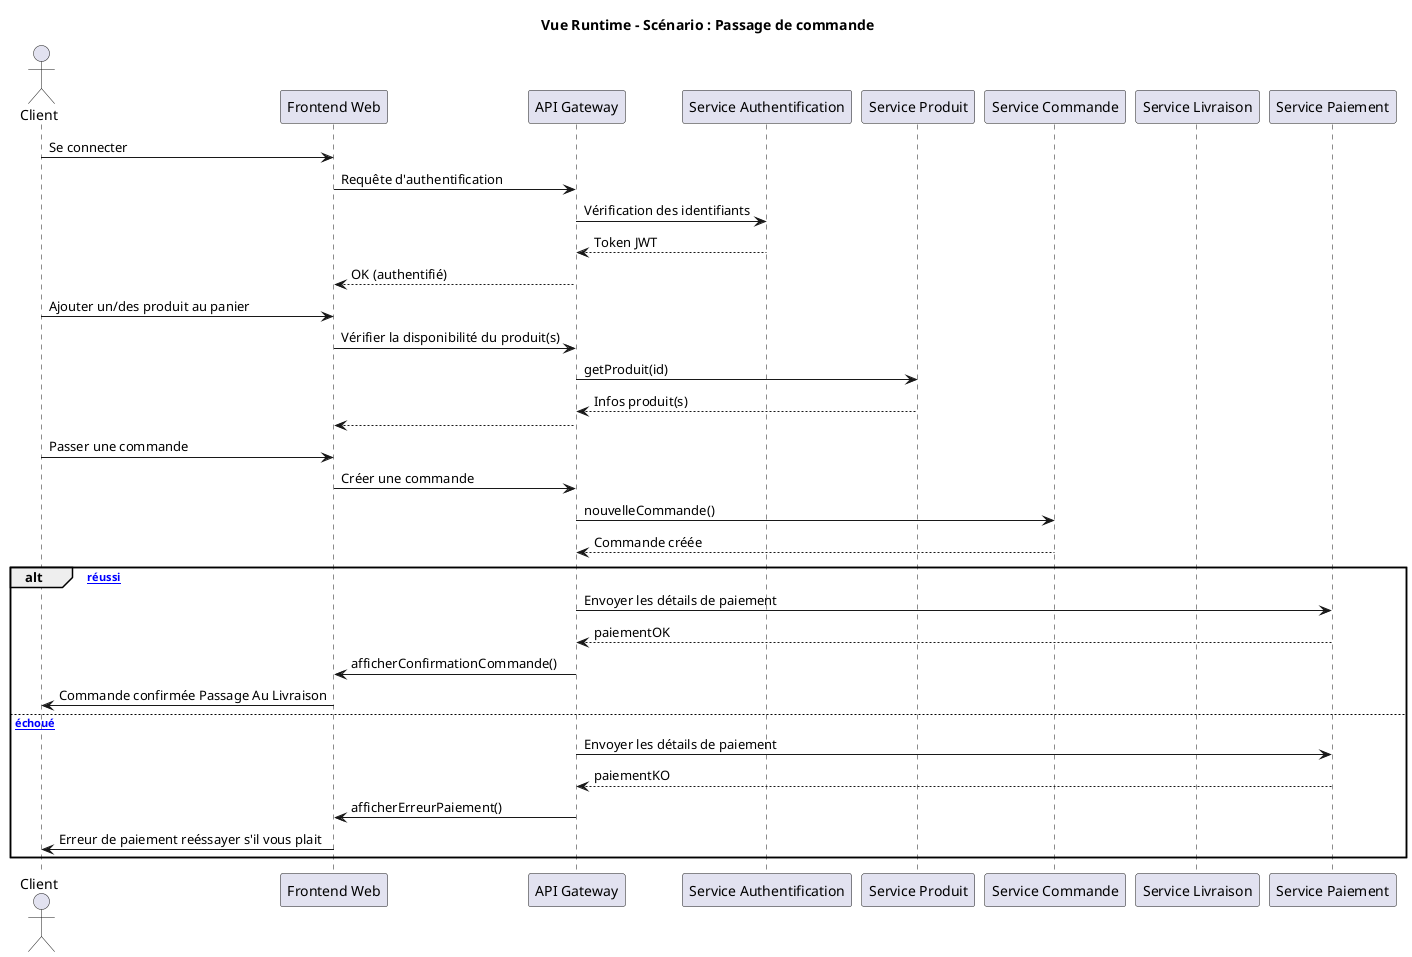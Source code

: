 @startuml
title Vue Runtime - Scénario : Passage de commande

actor Client
participant "Frontend Web" as Frontend
participant "API Gateway" as APIGateway
participant "Service Authentification" as AuthService
participant "Service Produit" as ProductService
participant "Service Commande" as OrderService
participant "Service Paiement" as PaymentService
participant "Service Livraison" as DeliveryService
participant "PaymentService"

Client -> Frontend : Se connecter
Frontend -> APIGateway : Requête d'authentification
APIGateway -> AuthService : Vérification des identifiants
AuthService --> APIGateway : Token JWT
APIGateway --> Frontend : OK (authentifié)

Client -> Frontend : Ajouter un/des produit au panier
Frontend -> APIGateway : Vérifier la disponibilité du produit(s)
APIGateway -> ProductService : getProduit(id)
ProductService --> APIGateway : Infos produit(s)
APIGateway --> Frontend : 

Client -> Frontend : Passer une commande
Frontend -> APIGateway : Créer une commande
APIGateway -> OrderService : nouvelleCommande()
OrderService --> APIGateway : Commande créée

alt [Paiement réussi]
    APIGateway -> PaymentService : Envoyer les détails de paiement
    PaymentService --> APIGateway : paiementOK
    APIGateway -> Frontend : afficherConfirmationCommande()
    Frontend -> Client : Commande confirmée Passage Au Livraison
else [Paiement échoué]
    APIGateway -> PaymentService : Envoyer les détails de paiement
    PaymentService --> APIGateway : paiementKO
    APIGateway -> Frontend : afficherErreurPaiement()
    Frontend -> Client : Erreur de paiement reéssayer s'il vous plait
end

@enduml